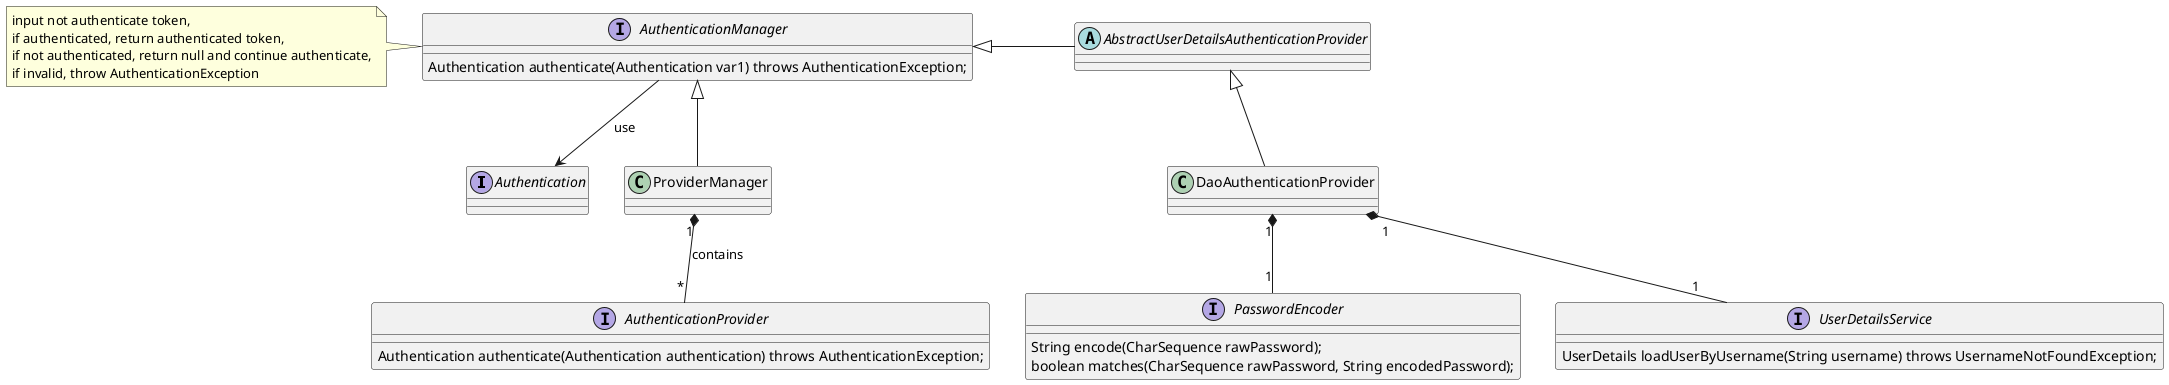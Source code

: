 @startuml

interface Authentication

interface AuthenticationManager {
    Authentication authenticate(Authentication var1) throws AuthenticationException;
}
note left
input not authenticate token,
if authenticated, return authenticated token,
if not authenticated, return null and continue authenticate,
if invalid, throw AuthenticationException
end note

AuthenticationManager --> Authentication: use

class ProviderManager

AuthenticationManager <|-- ProviderManager

interface AuthenticationProvider {
    Authentication authenticate(Authentication authentication) throws AuthenticationException;
}

ProviderManager "1" *-- "*" AuthenticationProvider: contains
'ProviderManager "1" o-- "0..1" AuthenticationManager: parent

abstract class AbstractUserDetailsAuthenticationProvider

AbstractUserDetailsAuthenticationProvider -left-|> AuthenticationManager

DaoAuthenticationProvider -up-|> AbstractUserDetailsAuthenticationProvider

interface UserDetailsService {
    UserDetails loadUserByUsername(String username) throws UsernameNotFoundException;
}

interface PasswordEncoder {
    String encode(CharSequence rawPassword);
    boolean matches(CharSequence rawPassword, String encodedPassword);
}

DaoAuthenticationProvider "1" *-- "1" UserDetailsService
DaoAuthenticationProvider "1" *-- "1" PasswordEncoder

@enduml
